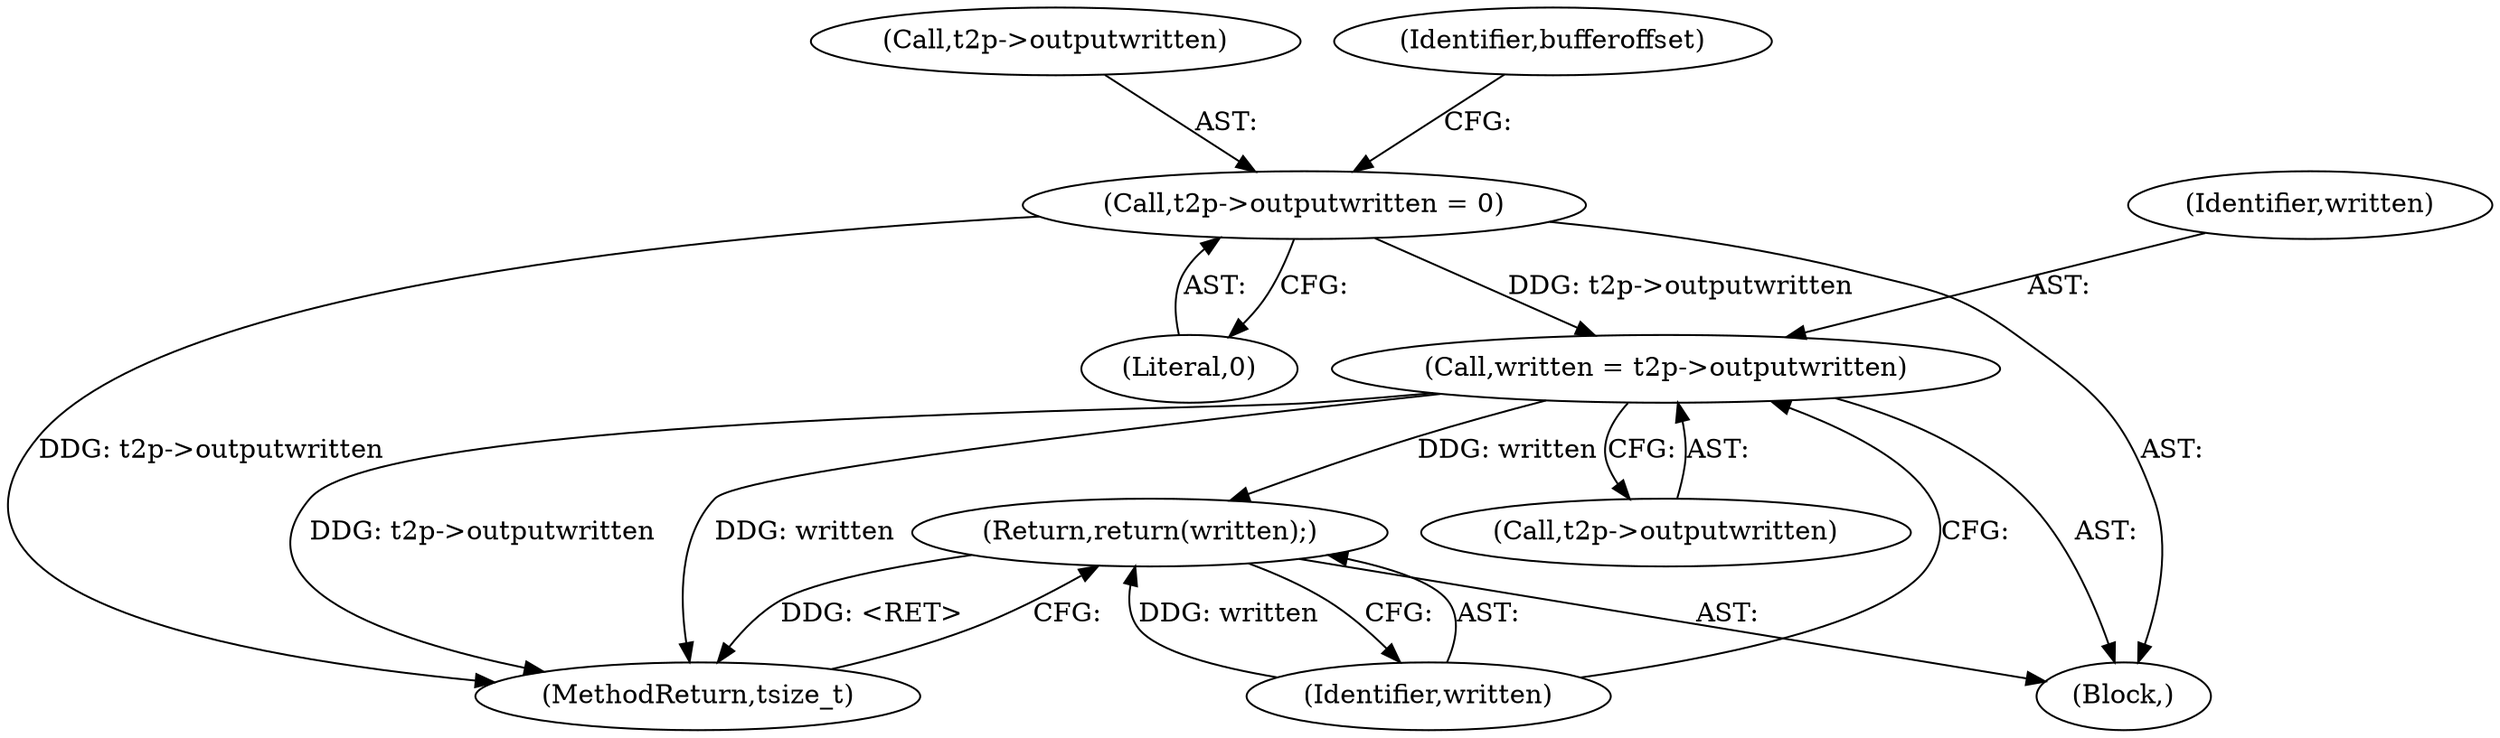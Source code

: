 digraph "0_libtiff_c7153361a4041260719b340f73f2f76@pointer" {
"1001523" [label="(Call,written = t2p->outputwritten)"];
"1001480" [label="(Call,t2p->outputwritten = 0)"];
"1001528" [label="(Return,return(written);)"];
"1000113" [label="(Block,)"];
"1001523" [label="(Call,written = t2p->outputwritten)"];
"1001529" [label="(Identifier,written)"];
"1001524" [label="(Identifier,written)"];
"1001528" [label="(Return,return(written);)"];
"1001484" [label="(Literal,0)"];
"1001530" [label="(MethodReturn,tsize_t)"];
"1001480" [label="(Call,t2p->outputwritten = 0)"];
"1001481" [label="(Call,t2p->outputwritten)"];
"1001486" [label="(Identifier,bufferoffset)"];
"1001525" [label="(Call,t2p->outputwritten)"];
"1001523" -> "1000113"  [label="AST: "];
"1001523" -> "1001525"  [label="CFG: "];
"1001524" -> "1001523"  [label="AST: "];
"1001525" -> "1001523"  [label="AST: "];
"1001529" -> "1001523"  [label="CFG: "];
"1001523" -> "1001530"  [label="DDG: t2p->outputwritten"];
"1001523" -> "1001530"  [label="DDG: written"];
"1001480" -> "1001523"  [label="DDG: t2p->outputwritten"];
"1001523" -> "1001528"  [label="DDG: written"];
"1001480" -> "1000113"  [label="AST: "];
"1001480" -> "1001484"  [label="CFG: "];
"1001481" -> "1001480"  [label="AST: "];
"1001484" -> "1001480"  [label="AST: "];
"1001486" -> "1001480"  [label="CFG: "];
"1001480" -> "1001530"  [label="DDG: t2p->outputwritten"];
"1001528" -> "1000113"  [label="AST: "];
"1001528" -> "1001529"  [label="CFG: "];
"1001529" -> "1001528"  [label="AST: "];
"1001530" -> "1001528"  [label="CFG: "];
"1001528" -> "1001530"  [label="DDG: <RET>"];
"1001529" -> "1001528"  [label="DDG: written"];
}
